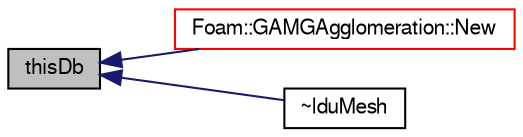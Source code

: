 digraph "thisDb"
{
  bgcolor="transparent";
  edge [fontname="FreeSans",fontsize="10",labelfontname="FreeSans",labelfontsize="10"];
  node [fontname="FreeSans",fontsize="10",shape=record];
  rankdir="LR";
  Node212 [label="thisDb",height=0.2,width=0.4,color="black", fillcolor="grey75", style="filled", fontcolor="black"];
  Node212 -> Node213 [dir="back",color="midnightblue",fontsize="10",style="solid",fontname="FreeSans"];
  Node213 [label="Foam::GAMGAgglomeration::New",height=0.2,width=0.4,color="red",URL="$a26970.html#a1e05feae4dcacad069a3479dffe9f457",tooltip="Return the selected geometric agglomerator. "];
  Node212 -> Node216 [dir="back",color="midnightblue",fontsize="10",style="solid",fontname="FreeSans"];
  Node216 [label="~lduMesh",height=0.2,width=0.4,color="black",URL="$a27126.html#a0d6142dbbff9e22317ca374ec3c2aa83",tooltip="Destructor. "];
}
